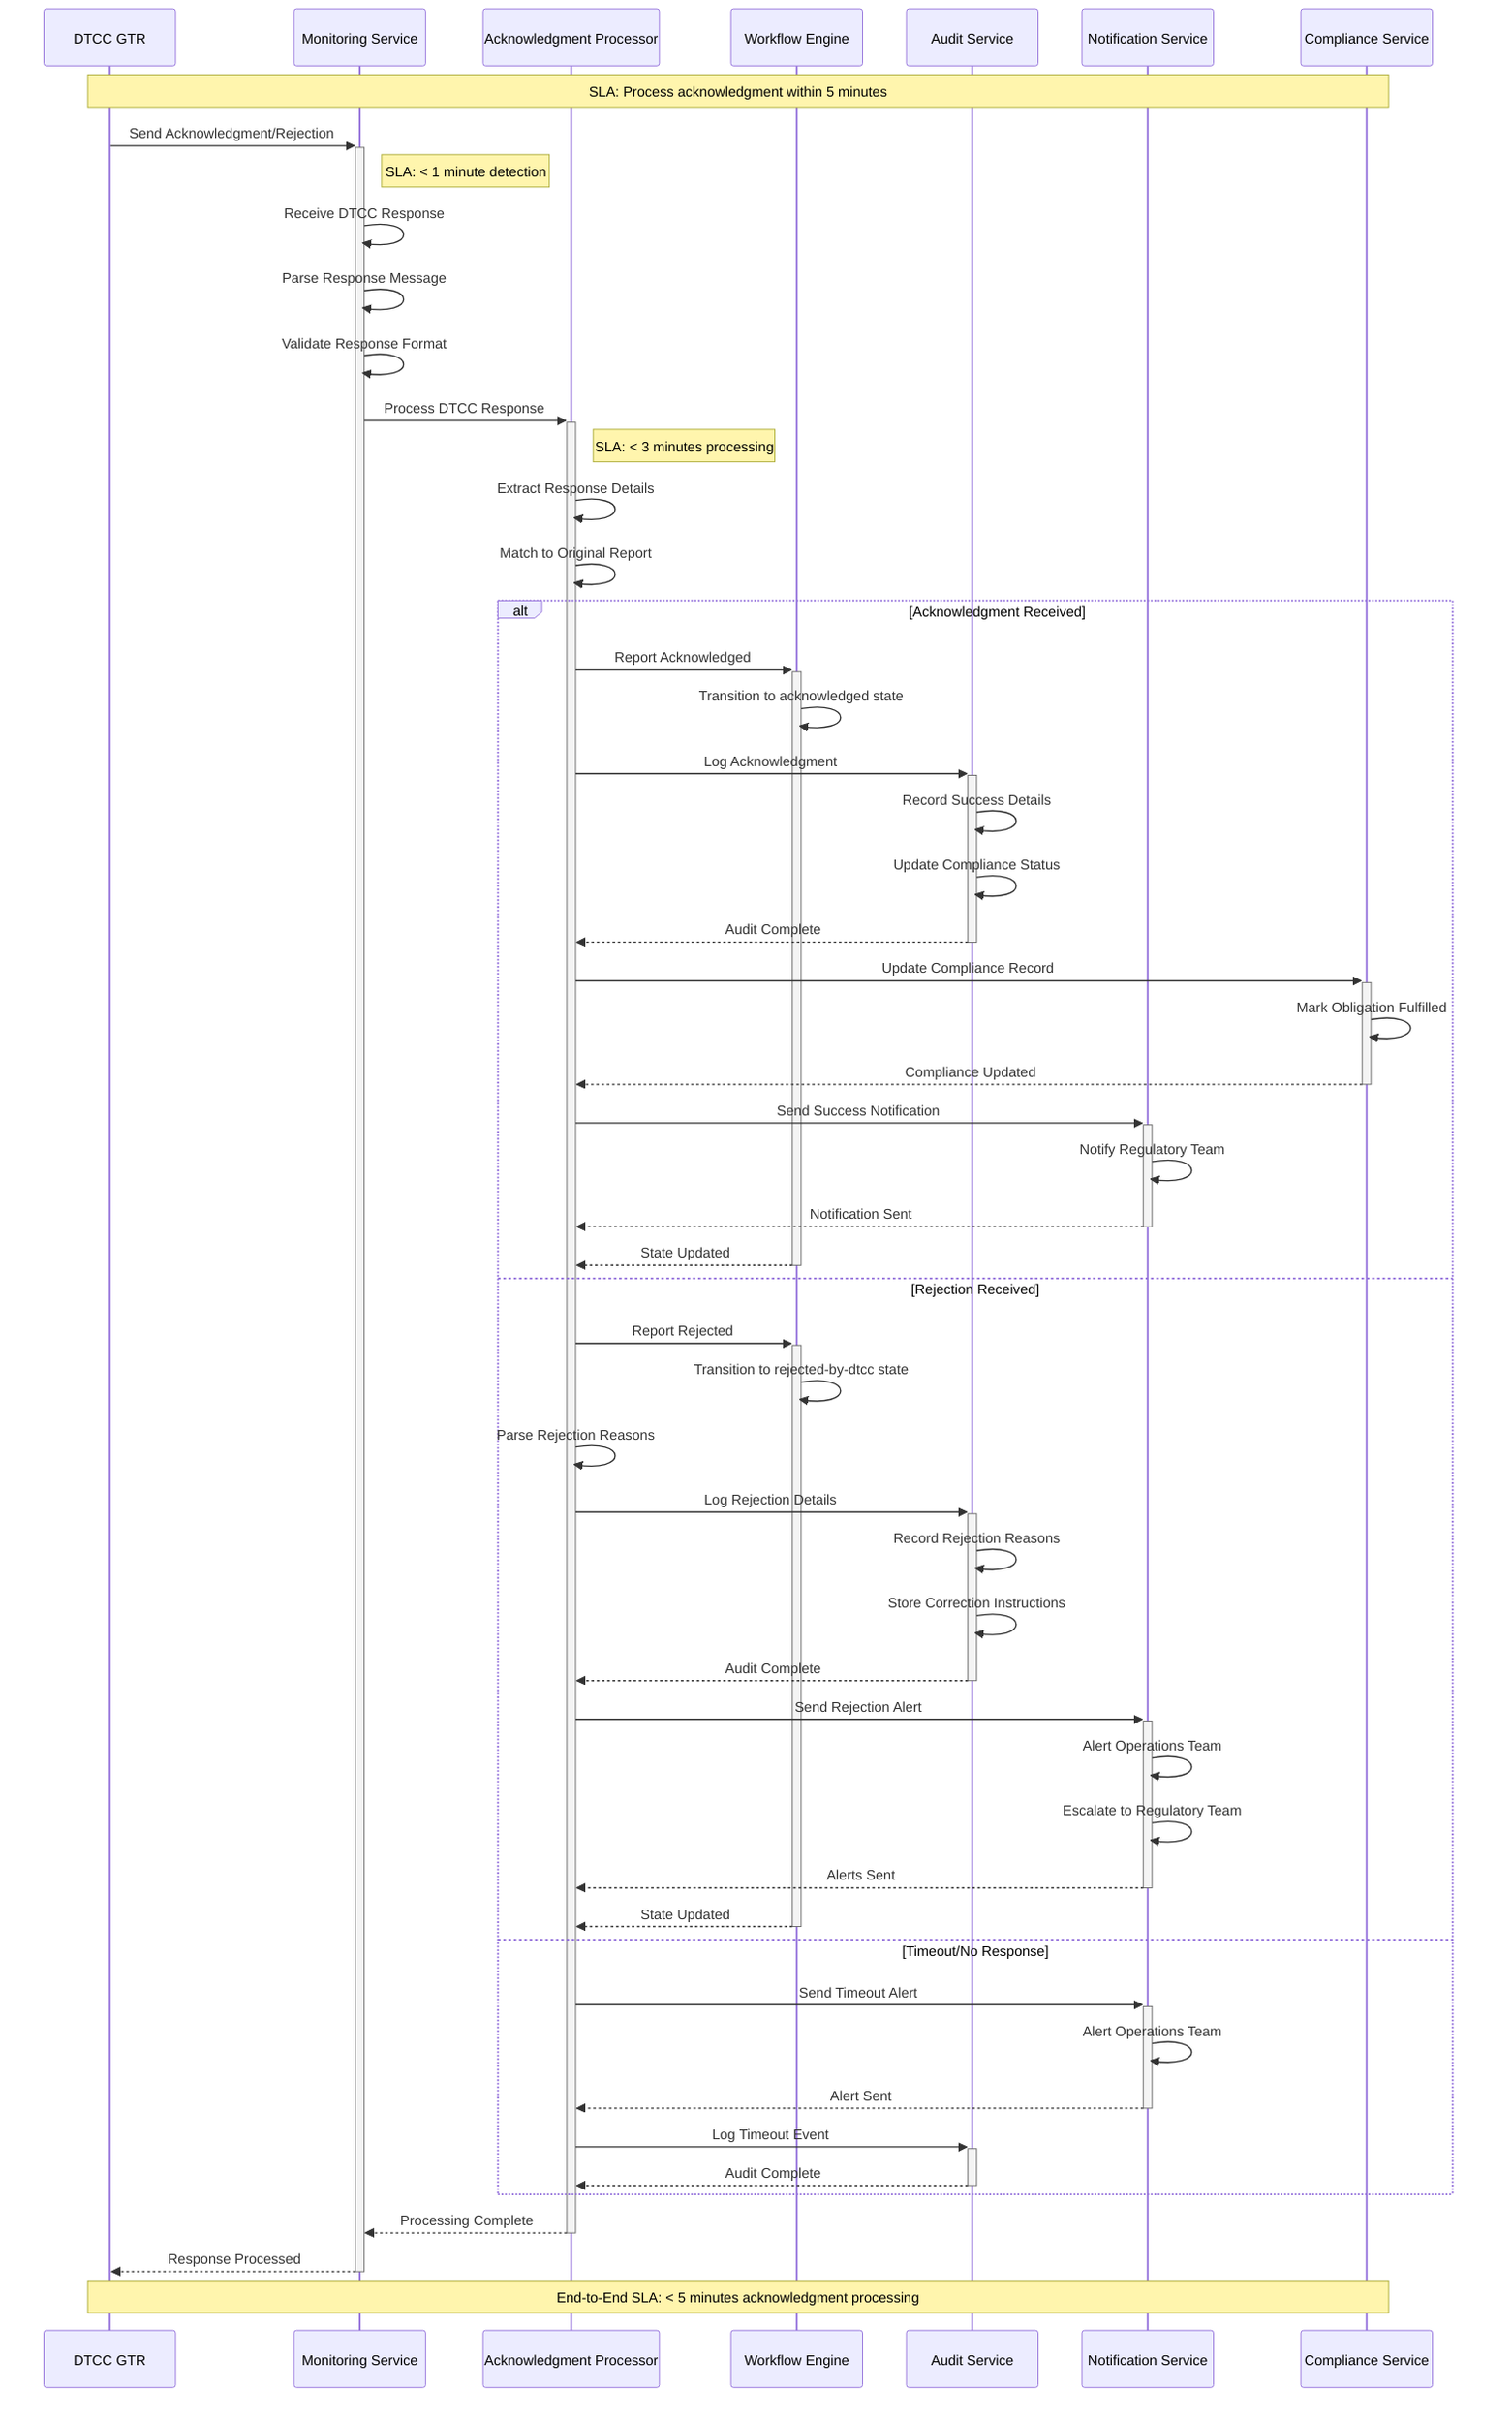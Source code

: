 sequenceDiagram
    participant DTCC as DTCC GTR
    participant MS as Monitoring Service
    participant AP as Acknowledgment Processor
    participant WF as Workflow Engine
    participant AS as Audit Service
    participant NS as Notification Service
    participant CS as Compliance Service

    Note over DTCC,CS: SLA: Process acknowledgment within 5 minutes

    DTCC->>+MS: Send Acknowledgment/Rejection
    Note right of MS: SLA: < 1 minute detection
    MS->>MS: Receive DTCC Response
    MS->>MS: Parse Response Message
    MS->>MS: Validate Response Format
    
    MS->>+AP: Process DTCC Response
    Note right of AP: SLA: < 3 minutes processing
    AP->>AP: Extract Response Details
    AP->>AP: Match to Original Report
    
    alt Acknowledgment Received
        AP->>+WF: Report Acknowledged
        WF->>WF: Transition to acknowledged state
        AP->>+AS: Log Acknowledgment
        AS->>AS: Record Success Details
        AS->>AS: Update Compliance Status
        AS-->>-AP: Audit Complete
        AP->>+CS: Update Compliance Record
        CS->>CS: Mark Obligation Fulfilled
        CS-->>-AP: Compliance Updated
        AP->>+NS: Send Success Notification
        NS->>NS: Notify Regulatory Team
        NS-->>-AP: Notification Sent
        WF-->>-AP: State Updated
    else Rejection Received
        AP->>+WF: Report Rejected
        WF->>WF: Transition to rejected-by-dtcc state
        AP->>AP: Parse Rejection Reasons
        AP->>+AS: Log Rejection Details
        AS->>AS: Record Rejection Reasons
        AS->>AS: Store Correction Instructions
        AS-->>-AP: Audit Complete
        AP->>+NS: Send Rejection Alert
        NS->>NS: Alert Operations Team
        NS->>NS: Escalate to Regulatory Team
        NS-->>-AP: Alerts Sent
        WF-->>-AP: State Updated
    else Timeout/No Response
        AP->>+NS: Send Timeout Alert
        NS->>NS: Alert Operations Team
        NS-->>-AP: Alert Sent
        AP->>+AS: Log Timeout Event
        AS-->>-AP: Audit Complete
    end
    
    AP-->>-MS: Processing Complete
    MS-->>-DTCC: Response Processed

    Note over DTCC,CS: End-to-End SLA: < 5 minutes acknowledgment processing
